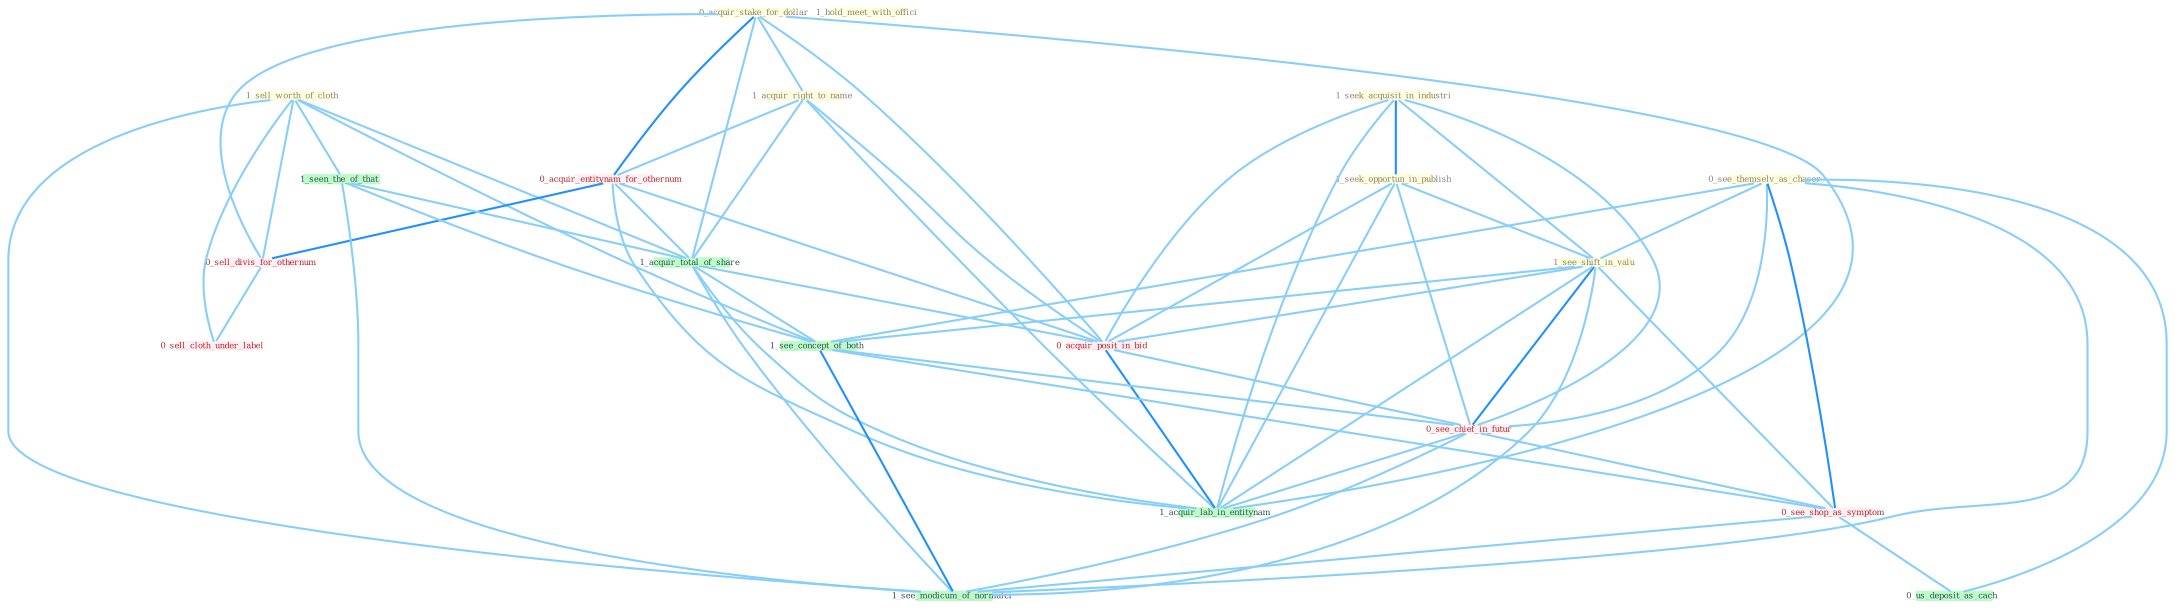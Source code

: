 Graph G{ 
    node
    [shape=polygon,style=filled,width=.5,height=.06,color="#BDFCC9",fixedsize=true,fontsize=4,
    fontcolor="#2f4f4f"];
    {node
    [color="#ffffe0", fontcolor="#8b7d6b"] "0_acquir_stake_for_dollar " "1_sell_worth_of_cloth " "0_see_themselv_as_chaser " "1_acquir_right_to_name " "1_hold_meet_with_offici " "1_seek_acquisit_in_industri " "1_seek_opportun_in_publish " "1_see_shift_in_valu "}
{node [color="#fff0f5", fontcolor="#b22222"] "0_acquir_entitynam_for_othernum " "0_sell_divis_for_othernum " "0_sell_cloth_under_label " "0_acquir_posit_in_bid " "0_see_chief_in_futur " "0_see_shop_as_symptom "}
edge [color="#B0E2FF"];

	"0_acquir_stake_for_dollar " -- "1_acquir_right_to_name " [w="1", color="#87cefa" ];
	"0_acquir_stake_for_dollar " -- "0_acquir_entitynam_for_othernum " [w="2", color="#1e90ff" , len=0.8];
	"0_acquir_stake_for_dollar " -- "0_sell_divis_for_othernum " [w="1", color="#87cefa" ];
	"0_acquir_stake_for_dollar " -- "1_acquir_total_of_share " [w="1", color="#87cefa" ];
	"0_acquir_stake_for_dollar " -- "0_acquir_posit_in_bid " [w="1", color="#87cefa" ];
	"0_acquir_stake_for_dollar " -- "1_acquir_lab_in_entitynam " [w="1", color="#87cefa" ];
	"1_sell_worth_of_cloth " -- "1_seen_the_of_that " [w="1", color="#87cefa" ];
	"1_sell_worth_of_cloth " -- "0_sell_divis_for_othernum " [w="1", color="#87cefa" ];
	"1_sell_worth_of_cloth " -- "1_acquir_total_of_share " [w="1", color="#87cefa" ];
	"1_sell_worth_of_cloth " -- "0_sell_cloth_under_label " [w="1", color="#87cefa" ];
	"1_sell_worth_of_cloth " -- "1_see_concept_of_both " [w="1", color="#87cefa" ];
	"1_sell_worth_of_cloth " -- "1_see_modicum_of_normalci " [w="1", color="#87cefa" ];
	"0_see_themselv_as_chaser " -- "1_see_shift_in_valu " [w="1", color="#87cefa" ];
	"0_see_themselv_as_chaser " -- "1_see_concept_of_both " [w="1", color="#87cefa" ];
	"0_see_themselv_as_chaser " -- "0_see_chief_in_futur " [w="1", color="#87cefa" ];
	"0_see_themselv_as_chaser " -- "0_see_shop_as_symptom " [w="2", color="#1e90ff" , len=0.8];
	"0_see_themselv_as_chaser " -- "0_us_deposit_as_cach " [w="1", color="#87cefa" ];
	"0_see_themselv_as_chaser " -- "1_see_modicum_of_normalci " [w="1", color="#87cefa" ];
	"1_acquir_right_to_name " -- "0_acquir_entitynam_for_othernum " [w="1", color="#87cefa" ];
	"1_acquir_right_to_name " -- "1_acquir_total_of_share " [w="1", color="#87cefa" ];
	"1_acquir_right_to_name " -- "0_acquir_posit_in_bid " [w="1", color="#87cefa" ];
	"1_acquir_right_to_name " -- "1_acquir_lab_in_entitynam " [w="1", color="#87cefa" ];
	"1_seek_acquisit_in_industri " -- "1_seek_opportun_in_publish " [w="2", color="#1e90ff" , len=0.8];
	"1_seek_acquisit_in_industri " -- "1_see_shift_in_valu " [w="1", color="#87cefa" ];
	"1_seek_acquisit_in_industri " -- "0_acquir_posit_in_bid " [w="1", color="#87cefa" ];
	"1_seek_acquisit_in_industri " -- "0_see_chief_in_futur " [w="1", color="#87cefa" ];
	"1_seek_acquisit_in_industri " -- "1_acquir_lab_in_entitynam " [w="1", color="#87cefa" ];
	"1_seek_opportun_in_publish " -- "1_see_shift_in_valu " [w="1", color="#87cefa" ];
	"1_seek_opportun_in_publish " -- "0_acquir_posit_in_bid " [w="1", color="#87cefa" ];
	"1_seek_opportun_in_publish " -- "0_see_chief_in_futur " [w="1", color="#87cefa" ];
	"1_seek_opportun_in_publish " -- "1_acquir_lab_in_entitynam " [w="1", color="#87cefa" ];
	"1_see_shift_in_valu " -- "0_acquir_posit_in_bid " [w="1", color="#87cefa" ];
	"1_see_shift_in_valu " -- "1_see_concept_of_both " [w="1", color="#87cefa" ];
	"1_see_shift_in_valu " -- "0_see_chief_in_futur " [w="2", color="#1e90ff" , len=0.8];
	"1_see_shift_in_valu " -- "0_see_shop_as_symptom " [w="1", color="#87cefa" ];
	"1_see_shift_in_valu " -- "1_acquir_lab_in_entitynam " [w="1", color="#87cefa" ];
	"1_see_shift_in_valu " -- "1_see_modicum_of_normalci " [w="1", color="#87cefa" ];
	"0_acquir_entitynam_for_othernum " -- "0_sell_divis_for_othernum " [w="2", color="#1e90ff" , len=0.8];
	"0_acquir_entitynam_for_othernum " -- "1_acquir_total_of_share " [w="1", color="#87cefa" ];
	"0_acquir_entitynam_for_othernum " -- "0_acquir_posit_in_bid " [w="1", color="#87cefa" ];
	"0_acquir_entitynam_for_othernum " -- "1_acquir_lab_in_entitynam " [w="1", color="#87cefa" ];
	"1_seen_the_of_that " -- "1_acquir_total_of_share " [w="1", color="#87cefa" ];
	"1_seen_the_of_that " -- "1_see_concept_of_both " [w="1", color="#87cefa" ];
	"1_seen_the_of_that " -- "1_see_modicum_of_normalci " [w="1", color="#87cefa" ];
	"0_sell_divis_for_othernum " -- "0_sell_cloth_under_label " [w="1", color="#87cefa" ];
	"1_acquir_total_of_share " -- "0_acquir_posit_in_bid " [w="1", color="#87cefa" ];
	"1_acquir_total_of_share " -- "1_see_concept_of_both " [w="1", color="#87cefa" ];
	"1_acquir_total_of_share " -- "1_acquir_lab_in_entitynam " [w="1", color="#87cefa" ];
	"1_acquir_total_of_share " -- "1_see_modicum_of_normalci " [w="1", color="#87cefa" ];
	"0_acquir_posit_in_bid " -- "0_see_chief_in_futur " [w="1", color="#87cefa" ];
	"0_acquir_posit_in_bid " -- "1_acquir_lab_in_entitynam " [w="2", color="#1e90ff" , len=0.8];
	"1_see_concept_of_both " -- "0_see_chief_in_futur " [w="1", color="#87cefa" ];
	"1_see_concept_of_both " -- "0_see_shop_as_symptom " [w="1", color="#87cefa" ];
	"1_see_concept_of_both " -- "1_see_modicum_of_normalci " [w="2", color="#1e90ff" , len=0.8];
	"0_see_chief_in_futur " -- "0_see_shop_as_symptom " [w="1", color="#87cefa" ];
	"0_see_chief_in_futur " -- "1_acquir_lab_in_entitynam " [w="1", color="#87cefa" ];
	"0_see_chief_in_futur " -- "1_see_modicum_of_normalci " [w="1", color="#87cefa" ];
	"0_see_shop_as_symptom " -- "0_us_deposit_as_cach " [w="1", color="#87cefa" ];
	"0_see_shop_as_symptom " -- "1_see_modicum_of_normalci " [w="1", color="#87cefa" ];
}